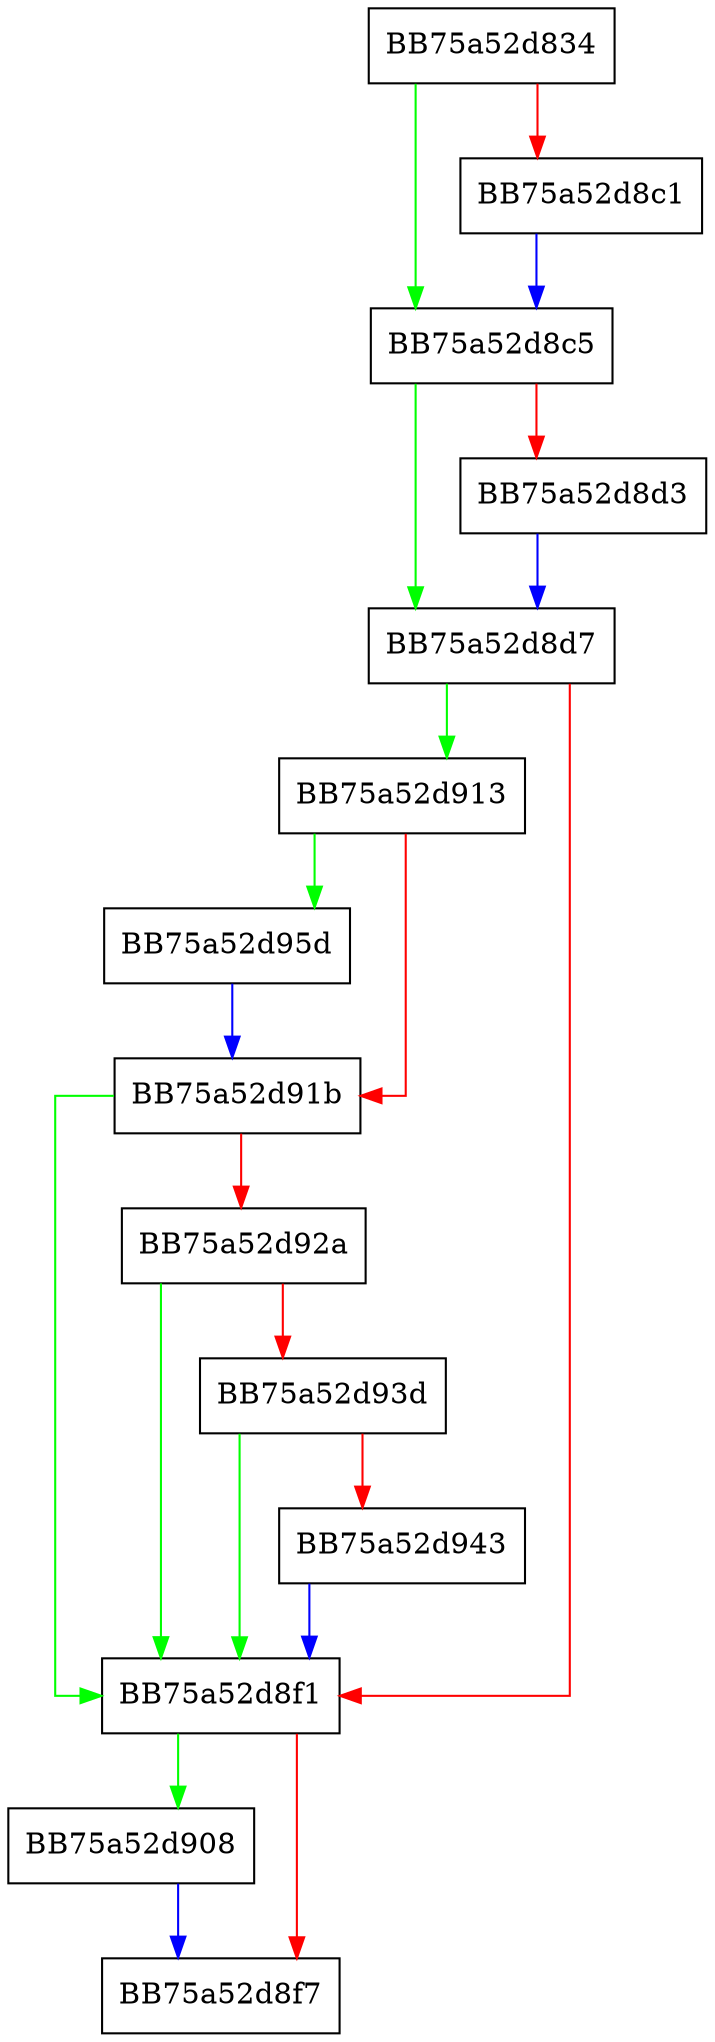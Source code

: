 digraph CWin32File {
  node [shape="box"];
  graph [splines=ortho];
  BB75a52d834 -> BB75a52d8c5 [color="green"];
  BB75a52d834 -> BB75a52d8c1 [color="red"];
  BB75a52d8c1 -> BB75a52d8c5 [color="blue"];
  BB75a52d8c5 -> BB75a52d8d7 [color="green"];
  BB75a52d8c5 -> BB75a52d8d3 [color="red"];
  BB75a52d8d3 -> BB75a52d8d7 [color="blue"];
  BB75a52d8d7 -> BB75a52d913 [color="green"];
  BB75a52d8d7 -> BB75a52d8f1 [color="red"];
  BB75a52d8f1 -> BB75a52d908 [color="green"];
  BB75a52d8f1 -> BB75a52d8f7 [color="red"];
  BB75a52d908 -> BB75a52d8f7 [color="blue"];
  BB75a52d913 -> BB75a52d95d [color="green"];
  BB75a52d913 -> BB75a52d91b [color="red"];
  BB75a52d91b -> BB75a52d8f1 [color="green"];
  BB75a52d91b -> BB75a52d92a [color="red"];
  BB75a52d92a -> BB75a52d8f1 [color="green"];
  BB75a52d92a -> BB75a52d93d [color="red"];
  BB75a52d93d -> BB75a52d8f1 [color="green"];
  BB75a52d93d -> BB75a52d943 [color="red"];
  BB75a52d943 -> BB75a52d8f1 [color="blue"];
  BB75a52d95d -> BB75a52d91b [color="blue"];
}